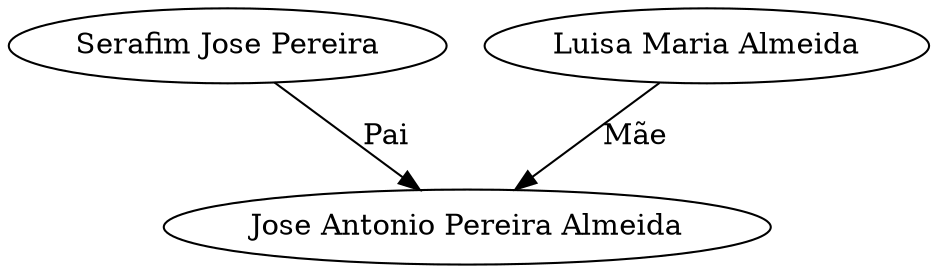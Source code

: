 digraph G {
	"Serafim Jose Pereira" -> "Jose Antonio Pereira Almeida" [label=Pai]
	"Luisa Maria Almeida" -> "Jose Antonio Pereira Almeida" [label="Mãe"]
}
